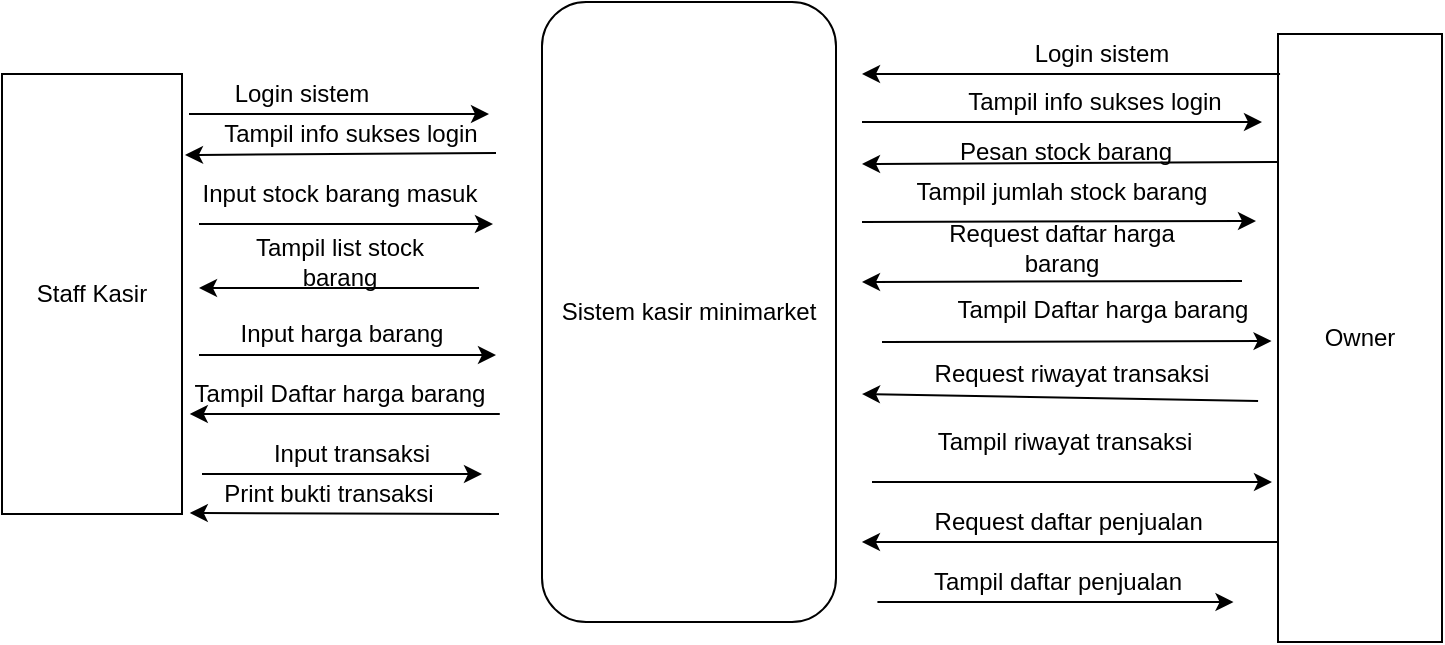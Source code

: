 <mxfile version="12.7.9" type="github"><diagram id="dGRk3ng0OKXvw0srgsuH" name="Page-1"><mxGraphModel dx="941" dy="671" grid="1" gridSize="10" guides="1" tooltips="1" connect="1" arrows="1" fold="1" page="1" pageScale="1" pageWidth="850" pageHeight="1100" math="0" shadow="0"><root><mxCell id="0"/><mxCell id="1" parent="0"/><mxCell id="C-PMJC0Olv5kyaWeqlE4-2" value="Staff Kasir" style="rounded=0;whiteSpace=wrap;html=1;" vertex="1" parent="1"><mxGeometry x="65" y="246" width="90" height="220" as="geometry"/></mxCell><mxCell id="C-PMJC0Olv5kyaWeqlE4-4" value="Owner" style="rounded=0;whiteSpace=wrap;html=1;" vertex="1" parent="1"><mxGeometry x="703" y="226" width="82" height="304" as="geometry"/></mxCell><mxCell id="C-PMJC0Olv5kyaWeqlE4-5" value="" style="endArrow=classic;html=1;" edge="1" parent="1"><mxGeometry width="50" height="50" relative="1" as="geometry"><mxPoint x="163.5" y="321" as="sourcePoint"/><mxPoint x="310.5" y="321" as="targetPoint"/></mxGeometry></mxCell><mxCell id="C-PMJC0Olv5kyaWeqlE4-6" value="Input transaksi" style="text;html=1;strokeColor=none;fillColor=none;align=center;verticalAlign=middle;whiteSpace=wrap;rounded=0;" vertex="1" parent="1"><mxGeometry x="180.14" y="426" width="120" height="20" as="geometry"/></mxCell><mxCell id="C-PMJC0Olv5kyaWeqlE4-7" value="" style="endArrow=classic;html=1;" edge="1" parent="1"><mxGeometry width="50" height="50" relative="1" as="geometry"><mxPoint x="495" y="320" as="sourcePoint"/><mxPoint x="692" y="319.5" as="targetPoint"/></mxGeometry></mxCell><mxCell id="C-PMJC0Olv5kyaWeqlE4-12" value="" style="endArrow=classic;html=1;exitX=1;exitY=1;exitDx=0;exitDy=0;" edge="1" parent="1" source="C-PMJC0Olv5kyaWeqlE4-35"><mxGeometry width="50" height="50" relative="1" as="geometry"><mxPoint x="335.01" y="416" as="sourcePoint"/><mxPoint x="158.89" y="416" as="targetPoint"/></mxGeometry></mxCell><mxCell id="C-PMJC0Olv5kyaWeqlE4-14" value="Tampil list stock barang" style="text;html=1;strokeColor=none;fillColor=none;align=center;verticalAlign=middle;whiteSpace=wrap;rounded=0;" vertex="1" parent="1"><mxGeometry x="173.89" y="330" width="120" height="20" as="geometry"/></mxCell><mxCell id="C-PMJC0Olv5kyaWeqlE4-15" value="" style="endArrow=classic;html=1;" edge="1" parent="1"><mxGeometry width="50" height="50" relative="1" as="geometry"><mxPoint x="163.5" y="386.5" as="sourcePoint"/><mxPoint x="312" y="386.5" as="targetPoint"/></mxGeometry></mxCell><mxCell id="C-PMJC0Olv5kyaWeqlE4-16" value="Input stock barang masuk" style="text;html=1;strokeColor=none;fillColor=none;align=center;verticalAlign=middle;whiteSpace=wrap;rounded=0;" vertex="1" parent="1"><mxGeometry x="158.89" y="296" width="150" height="20" as="geometry"/></mxCell><mxCell id="C-PMJC0Olv5kyaWeqlE4-18" value="Tampil jumlah stock barang" style="text;html=1;strokeColor=none;fillColor=none;align=center;verticalAlign=middle;whiteSpace=wrap;rounded=0;" vertex="1" parent="1"><mxGeometry x="505" y="295" width="180" height="20" as="geometry"/></mxCell><mxCell id="C-PMJC0Olv5kyaWeqlE4-19" value="" style="endArrow=classic;html=1;entryX=-0.033;entryY=0.132;entryDx=0;entryDy=0;entryPerimeter=0;" edge="1" parent="1"><mxGeometry width="50" height="50" relative="1" as="geometry"><mxPoint x="505" y="380" as="sourcePoint"/><mxPoint x="699.77" y="379.54" as="targetPoint"/></mxGeometry></mxCell><mxCell id="C-PMJC0Olv5kyaWeqlE4-21" value="" style="endArrow=classic;html=1;entryX=-0.033;entryY=0.132;entryDx=0;entryDy=0;entryPerimeter=0;" edge="1" parent="1"><mxGeometry width="50" height="50" relative="1" as="geometry"><mxPoint x="502.71" y="510" as="sourcePoint"/><mxPoint x="680.75" y="510.04" as="targetPoint"/></mxGeometry></mxCell><mxCell id="C-PMJC0Olv5kyaWeqlE4-22" value="Tampil riwayat transaksi" style="text;html=1;strokeColor=none;fillColor=none;align=center;verticalAlign=middle;whiteSpace=wrap;rounded=0;" vertex="1" parent="1"><mxGeometry x="518" y="420" width="157" height="20" as="geometry"/></mxCell><mxCell id="C-PMJC0Olv5kyaWeqlE4-23" value="" style="endArrow=classic;html=1;" edge="1" parent="1"><mxGeometry width="50" height="50" relative="1" as="geometry"><mxPoint x="158.5" y="266" as="sourcePoint"/><mxPoint x="308.5" y="266" as="targetPoint"/></mxGeometry></mxCell><mxCell id="C-PMJC0Olv5kyaWeqlE4-24" value="Login sistem" style="text;html=1;strokeColor=none;fillColor=none;align=center;verticalAlign=middle;whiteSpace=wrap;rounded=0;" vertex="1" parent="1"><mxGeometry x="155" y="246" width="120" height="20" as="geometry"/></mxCell><mxCell id="C-PMJC0Olv5kyaWeqlE4-25" value="Login sistem" style="text;html=1;strokeColor=none;fillColor=none;align=center;verticalAlign=middle;whiteSpace=wrap;rounded=0;" vertex="1" parent="1"><mxGeometry x="555" y="226" width="120" height="20" as="geometry"/></mxCell><mxCell id="C-PMJC0Olv5kyaWeqlE4-26" value="" style="endArrow=classic;html=1;exitX=0.019;exitY=0.6;exitDx=0;exitDy=0;exitPerimeter=0;" edge="1" parent="1"><mxGeometry width="50" height="50" relative="1" as="geometry"><mxPoint x="704.02" y="246" as="sourcePoint"/><mxPoint x="495" y="246" as="targetPoint"/></mxGeometry></mxCell><mxCell id="C-PMJC0Olv5kyaWeqlE4-27" value="" style="endArrow=classic;html=1;" edge="1" parent="1"><mxGeometry width="50" height="50" relative="1" as="geometry"><mxPoint x="500" y="450" as="sourcePoint"/><mxPoint x="700" y="450" as="targetPoint"/></mxGeometry></mxCell><mxCell id="C-PMJC0Olv5kyaWeqlE4-28" value="Tampil Daftar harga barang" style="text;html=1;strokeColor=none;fillColor=none;align=center;verticalAlign=middle;whiteSpace=wrap;rounded=0;" vertex="1" parent="1"><mxGeometry x="536.5" y="354" width="157" height="20" as="geometry"/></mxCell><mxCell id="C-PMJC0Olv5kyaWeqlE4-29" value="" style="endArrow=classic;html=1;" edge="1" parent="1"><mxGeometry width="50" height="50" relative="1" as="geometry"><mxPoint x="165" y="446" as="sourcePoint"/><mxPoint x="305" y="446" as="targetPoint"/></mxGeometry></mxCell><mxCell id="C-PMJC0Olv5kyaWeqlE4-30" value="Input harga barang" style="text;html=1;strokeColor=none;fillColor=none;align=center;verticalAlign=middle;whiteSpace=wrap;rounded=0;" vertex="1" parent="1"><mxGeometry x="175" y="366" width="120" height="20" as="geometry"/></mxCell><mxCell id="C-PMJC0Olv5kyaWeqlE4-31" value="" style="endArrow=classic;html=1;" edge="1" parent="1"><mxGeometry width="50" height="50" relative="1" as="geometry"><mxPoint x="693.04" y="409.5" as="sourcePoint"/><mxPoint x="495" y="406" as="targetPoint"/></mxGeometry></mxCell><mxCell id="C-PMJC0Olv5kyaWeqlE4-32" value="Request daftar penjualan&amp;nbsp;" style="text;html=1;strokeColor=none;fillColor=none;align=center;verticalAlign=middle;whiteSpace=wrap;rounded=0;" vertex="1" parent="1"><mxGeometry x="525" y="460" width="150" height="20" as="geometry"/></mxCell><mxCell id="C-PMJC0Olv5kyaWeqlE4-35" value="Tampil Daftar harga barang" style="text;html=1;strokeColor=none;fillColor=none;align=center;verticalAlign=middle;whiteSpace=wrap;rounded=0;" vertex="1" parent="1"><mxGeometry x="153.5" y="396" width="160.39" height="20" as="geometry"/></mxCell><mxCell id="C-PMJC0Olv5kyaWeqlE4-36" value="" style="endArrow=classic;html=1;" edge="1" parent="1"><mxGeometry width="50" height="50" relative="1" as="geometry"><mxPoint x="313.5" y="466" as="sourcePoint"/><mxPoint x="158.89" y="465.5" as="targetPoint"/></mxGeometry></mxCell><mxCell id="C-PMJC0Olv5kyaWeqlE4-37" value="" style="endArrow=classic;html=1;exitX=1;exitY=1;exitDx=0;exitDy=0;" edge="1" parent="1"><mxGeometry width="50" height="50" relative="1" as="geometry"><mxPoint x="312" y="285.5" as="sourcePoint"/><mxPoint x="156.5" y="286.5" as="targetPoint"/></mxGeometry></mxCell><mxCell id="C-PMJC0Olv5kyaWeqlE4-40" value="Tampil info sukses login" style="text;html=1;strokeColor=none;fillColor=none;align=center;verticalAlign=middle;whiteSpace=wrap;rounded=0;" vertex="1" parent="1"><mxGeometry x="175" y="266" width="128.5" height="20" as="geometry"/></mxCell><mxCell id="C-PMJC0Olv5kyaWeqlE4-41" value="" style="endArrow=classic;html=1;" edge="1" parent="1"><mxGeometry width="50" height="50" relative="1" as="geometry"><mxPoint x="303.5" y="353" as="sourcePoint"/><mxPoint x="163.5" y="353" as="targetPoint"/></mxGeometry></mxCell><mxCell id="C-PMJC0Olv5kyaWeqlE4-42" value="Print bukti transaksi" style="text;html=1;strokeColor=none;fillColor=none;align=center;verticalAlign=middle;whiteSpace=wrap;rounded=0;" vertex="1" parent="1"><mxGeometry x="173.89" y="446" width="109.11" height="20" as="geometry"/></mxCell><mxCell id="C-PMJC0Olv5kyaWeqlE4-48" value="" style="endArrow=classic;html=1;" edge="1" parent="1"><mxGeometry width="50" height="50" relative="1" as="geometry"><mxPoint x="495" y="270" as="sourcePoint"/><mxPoint x="695" y="270" as="targetPoint"/></mxGeometry></mxCell><mxCell id="C-PMJC0Olv5kyaWeqlE4-49" value="" style="endArrow=classic;html=1;exitX=1;exitY=1;exitDx=0;exitDy=0;" edge="1" parent="1"><mxGeometry width="50" height="50" relative="1" as="geometry"><mxPoint x="703" y="290" as="sourcePoint"/><mxPoint x="495" y="291" as="targetPoint"/></mxGeometry></mxCell><mxCell id="C-PMJC0Olv5kyaWeqlE4-50" value="Tampil info sukses login" style="text;html=1;strokeColor=none;fillColor=none;align=center;verticalAlign=middle;whiteSpace=wrap;rounded=0;" vertex="1" parent="1"><mxGeometry x="546.5" y="250" width="128.5" height="20" as="geometry"/></mxCell><mxCell id="C-PMJC0Olv5kyaWeqlE4-51" value="Pesan stock barang" style="text;html=1;strokeColor=none;fillColor=none;align=center;verticalAlign=middle;whiteSpace=wrap;rounded=0;" vertex="1" parent="1"><mxGeometry x="536.5" y="275" width="120" height="20" as="geometry"/></mxCell><mxCell id="C-PMJC0Olv5kyaWeqlE4-8" value="Request riwayat transaksi" style="text;html=1;strokeColor=none;fillColor=none;align=center;verticalAlign=middle;whiteSpace=wrap;rounded=0;" vertex="1" parent="1"><mxGeometry x="515" y="386" width="170" height="20" as="geometry"/></mxCell><mxCell id="C-PMJC0Olv5kyaWeqlE4-54" value="" style="endArrow=classic;html=1;" edge="1" parent="1"><mxGeometry width="50" height="50" relative="1" as="geometry"><mxPoint x="685" y="349.5" as="sourcePoint"/><mxPoint x="495" y="350" as="targetPoint"/></mxGeometry></mxCell><mxCell id="C-PMJC0Olv5kyaWeqlE4-55" value="Request daftar harga barang" style="text;html=1;strokeColor=none;fillColor=none;align=center;verticalAlign=middle;whiteSpace=wrap;rounded=0;" vertex="1" parent="1"><mxGeometry x="525" y="320" width="140" height="26" as="geometry"/></mxCell><mxCell id="C-PMJC0Olv5kyaWeqlE4-59" value="" style="endArrow=classic;html=1;" edge="1" parent="1"><mxGeometry width="50" height="50" relative="1" as="geometry"><mxPoint x="703" y="480" as="sourcePoint"/><mxPoint x="494.96" y="480" as="targetPoint"/></mxGeometry></mxCell><mxCell id="C-PMJC0Olv5kyaWeqlE4-60" value="Tampil daftar penjualan" style="text;html=1;strokeColor=none;fillColor=none;align=center;verticalAlign=middle;whiteSpace=wrap;rounded=0;" vertex="1" parent="1"><mxGeometry x="518" y="490" width="150" height="20" as="geometry"/></mxCell><mxCell id="C-PMJC0Olv5kyaWeqlE4-61" value="&lt;span style=&quot;white-space: normal&quot;&gt;Sistem kasir minimarket&lt;/span&gt;" style="rounded=1;whiteSpace=wrap;html=1;" vertex="1" parent="1"><mxGeometry x="335" y="210" width="147" height="310" as="geometry"/></mxCell></root></mxGraphModel></diagram></mxfile>